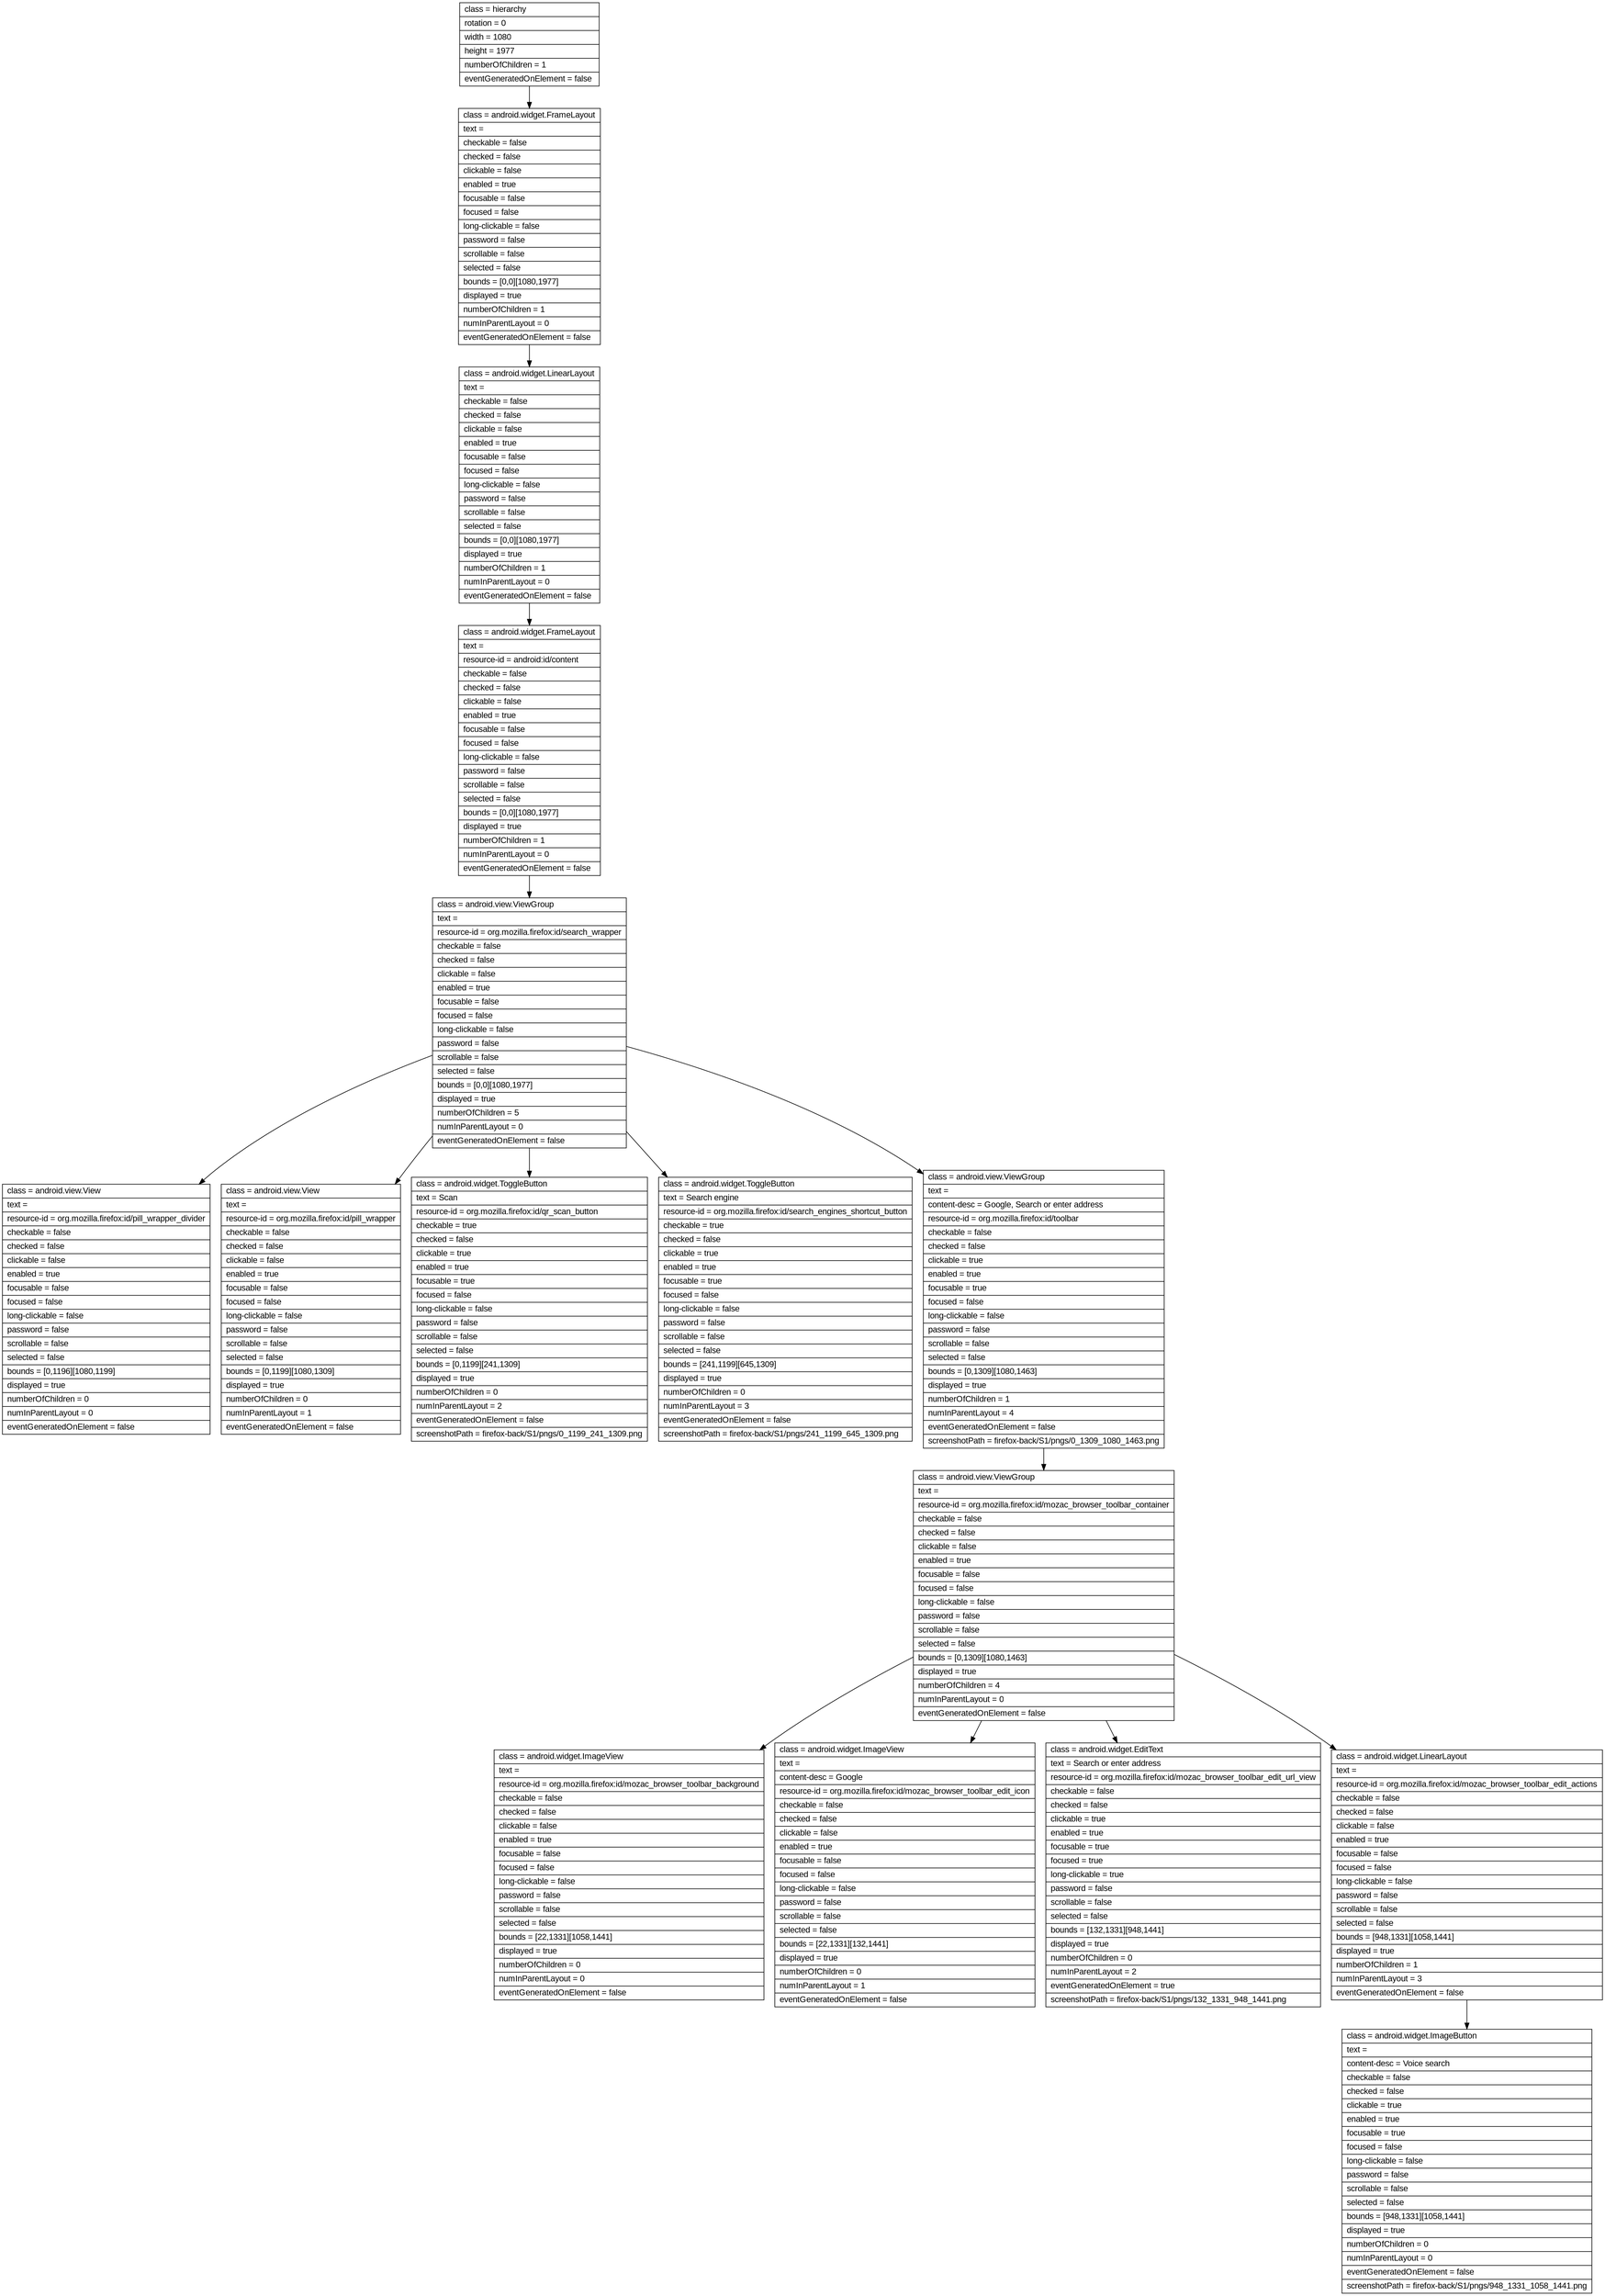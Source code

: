 digraph Layout {

	node [shape=record fontname=Arial];

	0	[label="{class = hierarchy\l|rotation = 0\l|width = 1080\l|height = 1977\l|numberOfChildren = 1\l|eventGeneratedOnElement = false \l}"]
	1	[label="{class = android.widget.FrameLayout\l|text = \l|checkable = false\l|checked = false\l|clickable = false\l|enabled = true\l|focusable = false\l|focused = false\l|long-clickable = false\l|password = false\l|scrollable = false\l|selected = false\l|bounds = [0,0][1080,1977]\l|displayed = true\l|numberOfChildren = 1\l|numInParentLayout = 0\l|eventGeneratedOnElement = false \l}"]
	2	[label="{class = android.widget.LinearLayout\l|text = \l|checkable = false\l|checked = false\l|clickable = false\l|enabled = true\l|focusable = false\l|focused = false\l|long-clickable = false\l|password = false\l|scrollable = false\l|selected = false\l|bounds = [0,0][1080,1977]\l|displayed = true\l|numberOfChildren = 1\l|numInParentLayout = 0\l|eventGeneratedOnElement = false \l}"]
	3	[label="{class = android.widget.FrameLayout\l|text = \l|resource-id = android:id/content\l|checkable = false\l|checked = false\l|clickable = false\l|enabled = true\l|focusable = false\l|focused = false\l|long-clickable = false\l|password = false\l|scrollable = false\l|selected = false\l|bounds = [0,0][1080,1977]\l|displayed = true\l|numberOfChildren = 1\l|numInParentLayout = 0\l|eventGeneratedOnElement = false \l}"]
	4	[label="{class = android.view.ViewGroup\l|text = \l|resource-id = org.mozilla.firefox:id/search_wrapper\l|checkable = false\l|checked = false\l|clickable = false\l|enabled = true\l|focusable = false\l|focused = false\l|long-clickable = false\l|password = false\l|scrollable = false\l|selected = false\l|bounds = [0,0][1080,1977]\l|displayed = true\l|numberOfChildren = 5\l|numInParentLayout = 0\l|eventGeneratedOnElement = false \l}"]
	5	[label="{class = android.view.View\l|text = \l|resource-id = org.mozilla.firefox:id/pill_wrapper_divider\l|checkable = false\l|checked = false\l|clickable = false\l|enabled = true\l|focusable = false\l|focused = false\l|long-clickable = false\l|password = false\l|scrollable = false\l|selected = false\l|bounds = [0,1196][1080,1199]\l|displayed = true\l|numberOfChildren = 0\l|numInParentLayout = 0\l|eventGeneratedOnElement = false \l}"]
	6	[label="{class = android.view.View\l|text = \l|resource-id = org.mozilla.firefox:id/pill_wrapper\l|checkable = false\l|checked = false\l|clickable = false\l|enabled = true\l|focusable = false\l|focused = false\l|long-clickable = false\l|password = false\l|scrollable = false\l|selected = false\l|bounds = [0,1199][1080,1309]\l|displayed = true\l|numberOfChildren = 0\l|numInParentLayout = 1\l|eventGeneratedOnElement = false \l}"]
	7	[label="{class = android.widget.ToggleButton\l|text = Scan\l|resource-id = org.mozilla.firefox:id/qr_scan_button\l|checkable = true\l|checked = false\l|clickable = true\l|enabled = true\l|focusable = true\l|focused = false\l|long-clickable = false\l|password = false\l|scrollable = false\l|selected = false\l|bounds = [0,1199][241,1309]\l|displayed = true\l|numberOfChildren = 0\l|numInParentLayout = 2\l|eventGeneratedOnElement = false \l|screenshotPath = firefox-back/S1/pngs/0_1199_241_1309.png\l}"]
	8	[label="{class = android.widget.ToggleButton\l|text = Search engine\l|resource-id = org.mozilla.firefox:id/search_engines_shortcut_button\l|checkable = true\l|checked = false\l|clickable = true\l|enabled = true\l|focusable = true\l|focused = false\l|long-clickable = false\l|password = false\l|scrollable = false\l|selected = false\l|bounds = [241,1199][645,1309]\l|displayed = true\l|numberOfChildren = 0\l|numInParentLayout = 3\l|eventGeneratedOnElement = false \l|screenshotPath = firefox-back/S1/pngs/241_1199_645_1309.png\l}"]
	9	[label="{class = android.view.ViewGroup\l|text = \l|content-desc = Google, Search or enter address\l|resource-id = org.mozilla.firefox:id/toolbar\l|checkable = false\l|checked = false\l|clickable = true\l|enabled = true\l|focusable = true\l|focused = false\l|long-clickable = false\l|password = false\l|scrollable = false\l|selected = false\l|bounds = [0,1309][1080,1463]\l|displayed = true\l|numberOfChildren = 1\l|numInParentLayout = 4\l|eventGeneratedOnElement = false \l|screenshotPath = firefox-back/S1/pngs/0_1309_1080_1463.png\l}"]
	10	[label="{class = android.view.ViewGroup\l|text = \l|resource-id = org.mozilla.firefox:id/mozac_browser_toolbar_container\l|checkable = false\l|checked = false\l|clickable = false\l|enabled = true\l|focusable = false\l|focused = false\l|long-clickable = false\l|password = false\l|scrollable = false\l|selected = false\l|bounds = [0,1309][1080,1463]\l|displayed = true\l|numberOfChildren = 4\l|numInParentLayout = 0\l|eventGeneratedOnElement = false \l}"]
	11	[label="{class = android.widget.ImageView\l|text = \l|resource-id = org.mozilla.firefox:id/mozac_browser_toolbar_background\l|checkable = false\l|checked = false\l|clickable = false\l|enabled = true\l|focusable = false\l|focused = false\l|long-clickable = false\l|password = false\l|scrollable = false\l|selected = false\l|bounds = [22,1331][1058,1441]\l|displayed = true\l|numberOfChildren = 0\l|numInParentLayout = 0\l|eventGeneratedOnElement = false \l}"]
	12	[label="{class = android.widget.ImageView\l|text = \l|content-desc = Google\l|resource-id = org.mozilla.firefox:id/mozac_browser_toolbar_edit_icon\l|checkable = false\l|checked = false\l|clickable = false\l|enabled = true\l|focusable = false\l|focused = false\l|long-clickable = false\l|password = false\l|scrollable = false\l|selected = false\l|bounds = [22,1331][132,1441]\l|displayed = true\l|numberOfChildren = 0\l|numInParentLayout = 1\l|eventGeneratedOnElement = false \l}"]
	13	[label="{class = android.widget.EditText\l|text = Search or enter address\l|resource-id = org.mozilla.firefox:id/mozac_browser_toolbar_edit_url_view\l|checkable = false\l|checked = false\l|clickable = true\l|enabled = true\l|focusable = true\l|focused = true\l|long-clickable = true\l|password = false\l|scrollable = false\l|selected = false\l|bounds = [132,1331][948,1441]\l|displayed = true\l|numberOfChildren = 0\l|numInParentLayout = 2\l|eventGeneratedOnElement = true \l|screenshotPath = firefox-back/S1/pngs/132_1331_948_1441.png\l}"]
	14	[label="{class = android.widget.LinearLayout\l|text = \l|resource-id = org.mozilla.firefox:id/mozac_browser_toolbar_edit_actions\l|checkable = false\l|checked = false\l|clickable = false\l|enabled = true\l|focusable = false\l|focused = false\l|long-clickable = false\l|password = false\l|scrollable = false\l|selected = false\l|bounds = [948,1331][1058,1441]\l|displayed = true\l|numberOfChildren = 1\l|numInParentLayout = 3\l|eventGeneratedOnElement = false \l}"]
	15	[label="{class = android.widget.ImageButton\l|text = \l|content-desc = Voice search\l|checkable = false\l|checked = false\l|clickable = true\l|enabled = true\l|focusable = true\l|focused = false\l|long-clickable = false\l|password = false\l|scrollable = false\l|selected = false\l|bounds = [948,1331][1058,1441]\l|displayed = true\l|numberOfChildren = 0\l|numInParentLayout = 0\l|eventGeneratedOnElement = false \l|screenshotPath = firefox-back/S1/pngs/948_1331_1058_1441.png\l}"]


	0 -> 1
	1 -> 2
	2 -> 3
	3 -> 4
	4 -> 5
	4 -> 6
	4 -> 7
	4 -> 8
	4 -> 9
	9 -> 10
	10 -> 11
	10 -> 12
	10 -> 13
	10 -> 14
	14 -> 15


}